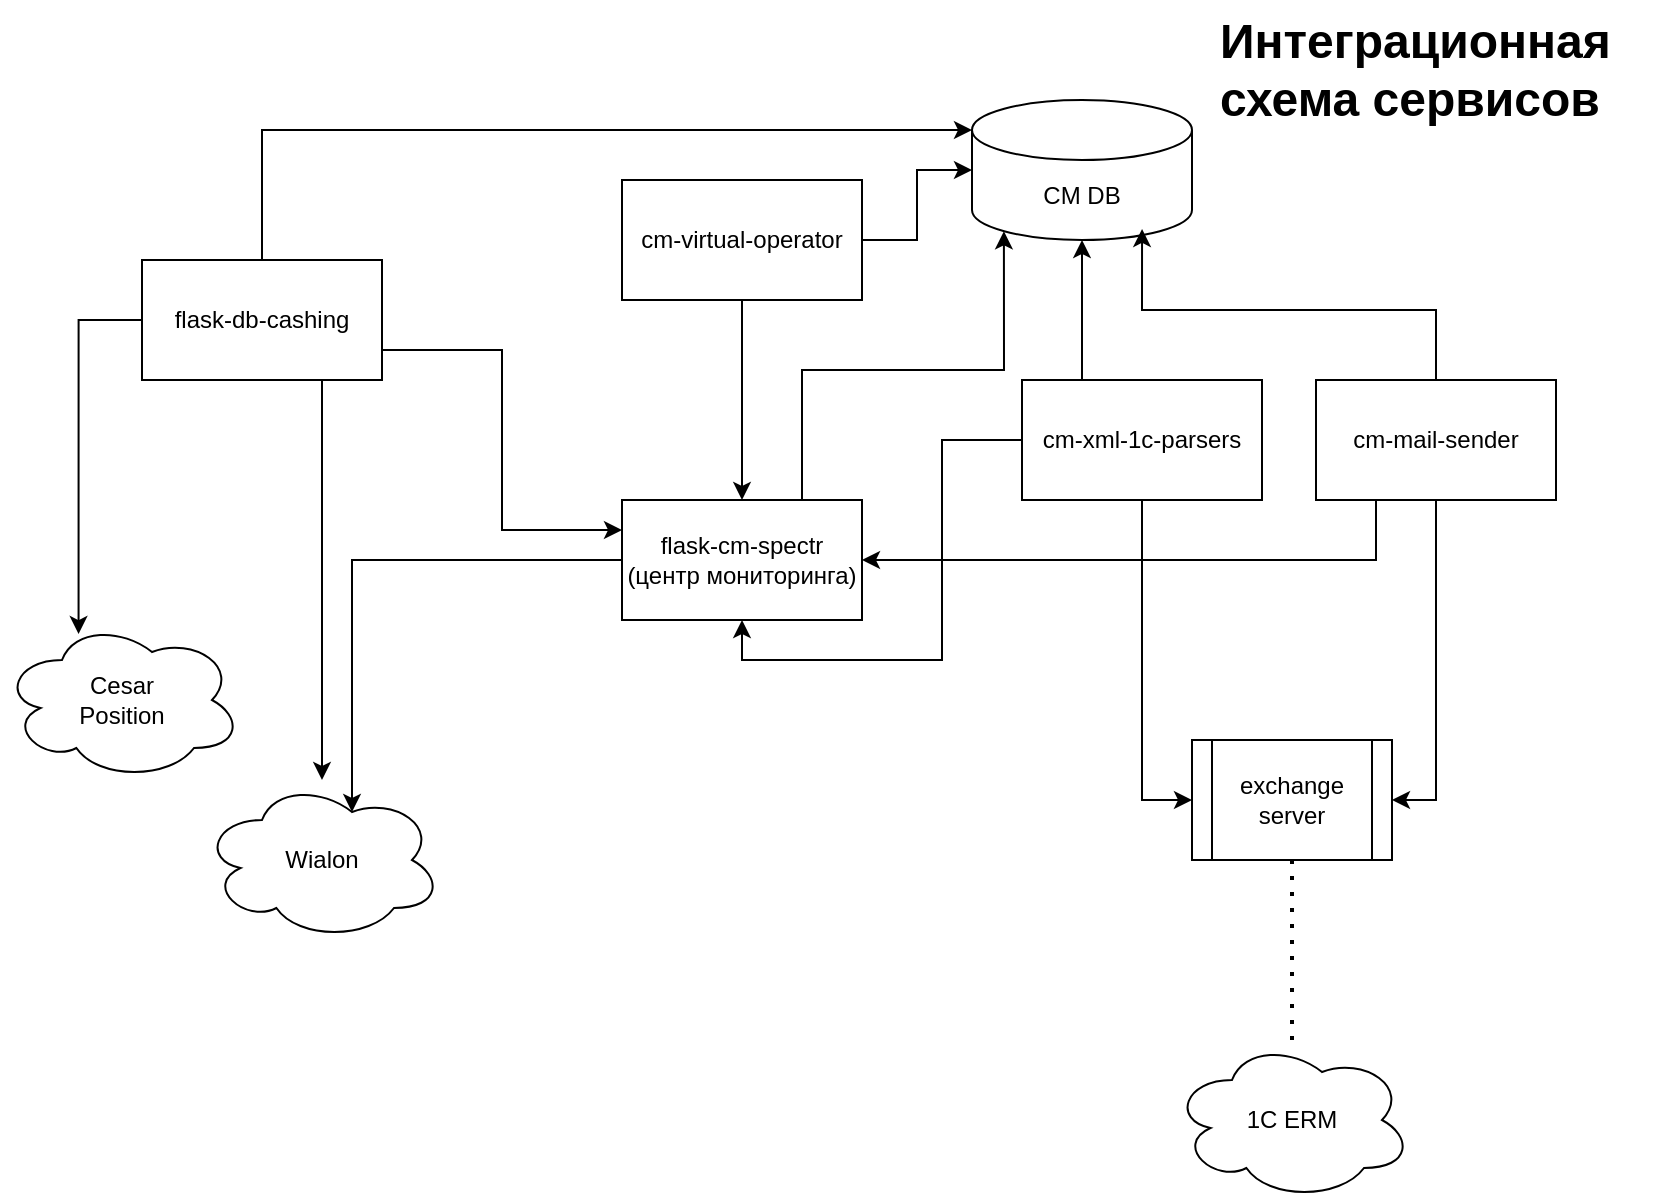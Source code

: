 <mxfile version="26.1.2">
  <diagram name="Страница — 1" id="_TnyUx86zjikDra2yhVV">
    <mxGraphModel dx="1195" dy="643" grid="1" gridSize="10" guides="1" tooltips="1" connect="1" arrows="1" fold="1" page="1" pageScale="1" pageWidth="827" pageHeight="1169" math="0" shadow="0">
      <root>
        <mxCell id="0" />
        <mxCell id="1" parent="0" />
        <mxCell id="OUzTZberV37oX_3jWxKB-1" value="flask-cm-spectr&lt;br&gt;(центр мониторинга)" style="rounded=0;whiteSpace=wrap;html=1;" parent="1" vertex="1">
          <mxGeometry x="310" y="250" width="120" height="60" as="geometry" />
        </mxCell>
        <mxCell id="OUzTZberV37oX_3jWxKB-2" value="CM DB" style="shape=cylinder3;whiteSpace=wrap;html=1;boundedLbl=1;backgroundOutline=1;size=15;" parent="1" vertex="1">
          <mxGeometry x="485" y="50" width="110" height="70" as="geometry" />
        </mxCell>
        <mxCell id="OUzTZberV37oX_3jWxKB-28" style="edgeStyle=orthogonalEdgeStyle;rounded=0;orthogonalLoop=1;jettySize=auto;html=1;exitX=0.5;exitY=1;exitDx=0;exitDy=0;" parent="1" source="OUzTZberV37oX_3jWxKB-3" target="OUzTZberV37oX_3jWxKB-1" edge="1">
          <mxGeometry relative="1" as="geometry" />
        </mxCell>
        <mxCell id="OUzTZberV37oX_3jWxKB-3" value="cm-virtual-operator" style="rounded=0;whiteSpace=wrap;html=1;" parent="1" vertex="1">
          <mxGeometry x="310" y="90" width="120" height="60" as="geometry" />
        </mxCell>
        <mxCell id="OUzTZberV37oX_3jWxKB-23" style="edgeStyle=orthogonalEdgeStyle;rounded=0;orthogonalLoop=1;jettySize=auto;html=1;exitX=1;exitY=0.75;exitDx=0;exitDy=0;entryX=0;entryY=0.25;entryDx=0;entryDy=0;" parent="1" source="OUzTZberV37oX_3jWxKB-4" target="OUzTZberV37oX_3jWxKB-1" edge="1">
          <mxGeometry relative="1" as="geometry" />
        </mxCell>
        <mxCell id="OUzTZberV37oX_3jWxKB-35" style="edgeStyle=orthogonalEdgeStyle;rounded=0;orthogonalLoop=1;jettySize=auto;html=1;exitX=0.75;exitY=1;exitDx=0;exitDy=0;" parent="1" source="OUzTZberV37oX_3jWxKB-4" target="OUzTZberV37oX_3jWxKB-6" edge="1">
          <mxGeometry relative="1" as="geometry" />
        </mxCell>
        <mxCell id="OUzTZberV37oX_3jWxKB-4" value="flask-db-cashing" style="rounded=0;whiteSpace=wrap;html=1;" parent="1" vertex="1">
          <mxGeometry x="70" y="130" width="120" height="60" as="geometry" />
        </mxCell>
        <mxCell id="OUzTZberV37oX_3jWxKB-27" style="edgeStyle=orthogonalEdgeStyle;rounded=0;orthogonalLoop=1;jettySize=auto;html=1;exitX=0;exitY=0.5;exitDx=0;exitDy=0;entryX=0.5;entryY=1;entryDx=0;entryDy=0;" parent="1" source="OUzTZberV37oX_3jWxKB-5" target="OUzTZberV37oX_3jWxKB-1" edge="1">
          <mxGeometry relative="1" as="geometry" />
        </mxCell>
        <mxCell id="h9m-6b8rw-HpVbpuJSnM-9" style="edgeStyle=orthogonalEdgeStyle;rounded=0;orthogonalLoop=1;jettySize=auto;html=1;exitX=0.25;exitY=0;exitDx=0;exitDy=0;" edge="1" parent="1" source="OUzTZberV37oX_3jWxKB-5" target="OUzTZberV37oX_3jWxKB-2">
          <mxGeometry relative="1" as="geometry" />
        </mxCell>
        <mxCell id="h9m-6b8rw-HpVbpuJSnM-13" style="edgeStyle=orthogonalEdgeStyle;rounded=0;orthogonalLoop=1;jettySize=auto;html=1;exitX=0.5;exitY=1;exitDx=0;exitDy=0;entryX=0;entryY=0.5;entryDx=0;entryDy=0;" edge="1" parent="1" source="OUzTZberV37oX_3jWxKB-5" target="OUzTZberV37oX_3jWxKB-13">
          <mxGeometry relative="1" as="geometry" />
        </mxCell>
        <mxCell id="OUzTZberV37oX_3jWxKB-5" value="cm-xml-1c-parsers" style="rounded=0;whiteSpace=wrap;html=1;" parent="1" vertex="1">
          <mxGeometry x="510" y="190" width="120" height="60" as="geometry" />
        </mxCell>
        <mxCell id="OUzTZberV37oX_3jWxKB-6" value="Wialon" style="ellipse;shape=cloud;whiteSpace=wrap;html=1;" parent="1" vertex="1">
          <mxGeometry x="100" y="390" width="120" height="80" as="geometry" />
        </mxCell>
        <mxCell id="OUzTZberV37oX_3jWxKB-7" value="Cesar &lt;br&gt;Position" style="ellipse;shape=cloud;whiteSpace=wrap;html=1;" parent="1" vertex="1">
          <mxGeometry y="310" width="120" height="80" as="geometry" />
        </mxCell>
        <mxCell id="OUzTZberV37oX_3jWxKB-10" value="1C ERM" style="ellipse;shape=cloud;whiteSpace=wrap;html=1;" parent="1" vertex="1">
          <mxGeometry x="585" y="520" width="120" height="80" as="geometry" />
        </mxCell>
        <mxCell id="OUzTZberV37oX_3jWxKB-13" value="exchange server" style="shape=process;whiteSpace=wrap;html=1;backgroundOutline=1;" parent="1" vertex="1">
          <mxGeometry x="595" y="370" width="100" height="60" as="geometry" />
        </mxCell>
        <mxCell id="OUzTZberV37oX_3jWxKB-30" style="edgeStyle=orthogonalEdgeStyle;rounded=0;orthogonalLoop=1;jettySize=auto;html=1;exitX=0;exitY=0.5;exitDx=0;exitDy=0;entryX=0.319;entryY=0.088;entryDx=0;entryDy=0;entryPerimeter=0;" parent="1" source="OUzTZberV37oX_3jWxKB-4" target="OUzTZberV37oX_3jWxKB-7" edge="1">
          <mxGeometry relative="1" as="geometry" />
        </mxCell>
        <mxCell id="OUzTZberV37oX_3jWxKB-36" style="edgeStyle=orthogonalEdgeStyle;rounded=0;orthogonalLoop=1;jettySize=auto;html=1;exitX=0;exitY=0.5;exitDx=0;exitDy=0;entryX=0.625;entryY=0.2;entryDx=0;entryDy=0;entryPerimeter=0;" parent="1" source="OUzTZberV37oX_3jWxKB-1" target="OUzTZberV37oX_3jWxKB-6" edge="1">
          <mxGeometry relative="1" as="geometry" />
        </mxCell>
        <mxCell id="OUzTZberV37oX_3jWxKB-37" value="&lt;h1 style=&quot;margin-top: 0px;&quot;&gt;Интеграционная схема сервисов&lt;/h1&gt;" style="text;html=1;whiteSpace=wrap;overflow=hidden;rounded=0;" parent="1" vertex="1">
          <mxGeometry x="607" width="220" height="140" as="geometry" />
        </mxCell>
        <mxCell id="h9m-6b8rw-HpVbpuJSnM-2" style="edgeStyle=orthogonalEdgeStyle;rounded=0;orthogonalLoop=1;jettySize=auto;html=1;exitX=0.5;exitY=0;exitDx=0;exitDy=0;entryX=0;entryY=0;entryDx=0;entryDy=15;entryPerimeter=0;" edge="1" parent="1" source="OUzTZberV37oX_3jWxKB-4" target="OUzTZberV37oX_3jWxKB-2">
          <mxGeometry relative="1" as="geometry" />
        </mxCell>
        <mxCell id="h9m-6b8rw-HpVbpuJSnM-3" style="edgeStyle=orthogonalEdgeStyle;rounded=0;orthogonalLoop=1;jettySize=auto;html=1;exitX=1;exitY=0.5;exitDx=0;exitDy=0;entryX=0;entryY=0.5;entryDx=0;entryDy=0;entryPerimeter=0;" edge="1" parent="1" source="OUzTZberV37oX_3jWxKB-3" target="OUzTZberV37oX_3jWxKB-2">
          <mxGeometry relative="1" as="geometry" />
        </mxCell>
        <mxCell id="h9m-6b8rw-HpVbpuJSnM-10" style="edgeStyle=orthogonalEdgeStyle;rounded=0;orthogonalLoop=1;jettySize=auto;html=1;exitX=0.25;exitY=1;exitDx=0;exitDy=0;" edge="1" parent="1" source="h9m-6b8rw-HpVbpuJSnM-6" target="OUzTZberV37oX_3jWxKB-1">
          <mxGeometry relative="1" as="geometry" />
        </mxCell>
        <mxCell id="h9m-6b8rw-HpVbpuJSnM-14" style="edgeStyle=orthogonalEdgeStyle;rounded=0;orthogonalLoop=1;jettySize=auto;html=1;exitX=0.5;exitY=1;exitDx=0;exitDy=0;entryX=1;entryY=0.5;entryDx=0;entryDy=0;" edge="1" parent="1" source="h9m-6b8rw-HpVbpuJSnM-6" target="OUzTZberV37oX_3jWxKB-13">
          <mxGeometry relative="1" as="geometry" />
        </mxCell>
        <mxCell id="h9m-6b8rw-HpVbpuJSnM-6" value="cm-mail-sender" style="rounded=0;whiteSpace=wrap;html=1;" vertex="1" parent="1">
          <mxGeometry x="657" y="190" width="120" height="60" as="geometry" />
        </mxCell>
        <mxCell id="h9m-6b8rw-HpVbpuJSnM-8" style="edgeStyle=orthogonalEdgeStyle;rounded=0;orthogonalLoop=1;jettySize=auto;html=1;exitX=0.75;exitY=0;exitDx=0;exitDy=0;entryX=0.145;entryY=1;entryDx=0;entryDy=-4.35;entryPerimeter=0;" edge="1" parent="1" source="OUzTZberV37oX_3jWxKB-1" target="OUzTZberV37oX_3jWxKB-2">
          <mxGeometry relative="1" as="geometry" />
        </mxCell>
        <mxCell id="h9m-6b8rw-HpVbpuJSnM-15" style="edgeStyle=orthogonalEdgeStyle;rounded=0;orthogonalLoop=1;jettySize=auto;html=1;exitX=0.5;exitY=0;exitDx=0;exitDy=0;entryX=0.773;entryY=0.921;entryDx=0;entryDy=0;entryPerimeter=0;" edge="1" parent="1" source="h9m-6b8rw-HpVbpuJSnM-6" target="OUzTZberV37oX_3jWxKB-2">
          <mxGeometry relative="1" as="geometry" />
        </mxCell>
        <mxCell id="h9m-6b8rw-HpVbpuJSnM-16" value="" style="endArrow=none;dashed=1;html=1;dashPattern=1 3;strokeWidth=2;rounded=0;entryX=0.5;entryY=1;entryDx=0;entryDy=0;" edge="1" parent="1" source="OUzTZberV37oX_3jWxKB-10" target="OUzTZberV37oX_3jWxKB-13">
          <mxGeometry width="50" height="50" relative="1" as="geometry">
            <mxPoint x="360" y="410" as="sourcePoint" />
            <mxPoint x="410" y="360" as="targetPoint" />
          </mxGeometry>
        </mxCell>
      </root>
    </mxGraphModel>
  </diagram>
</mxfile>
